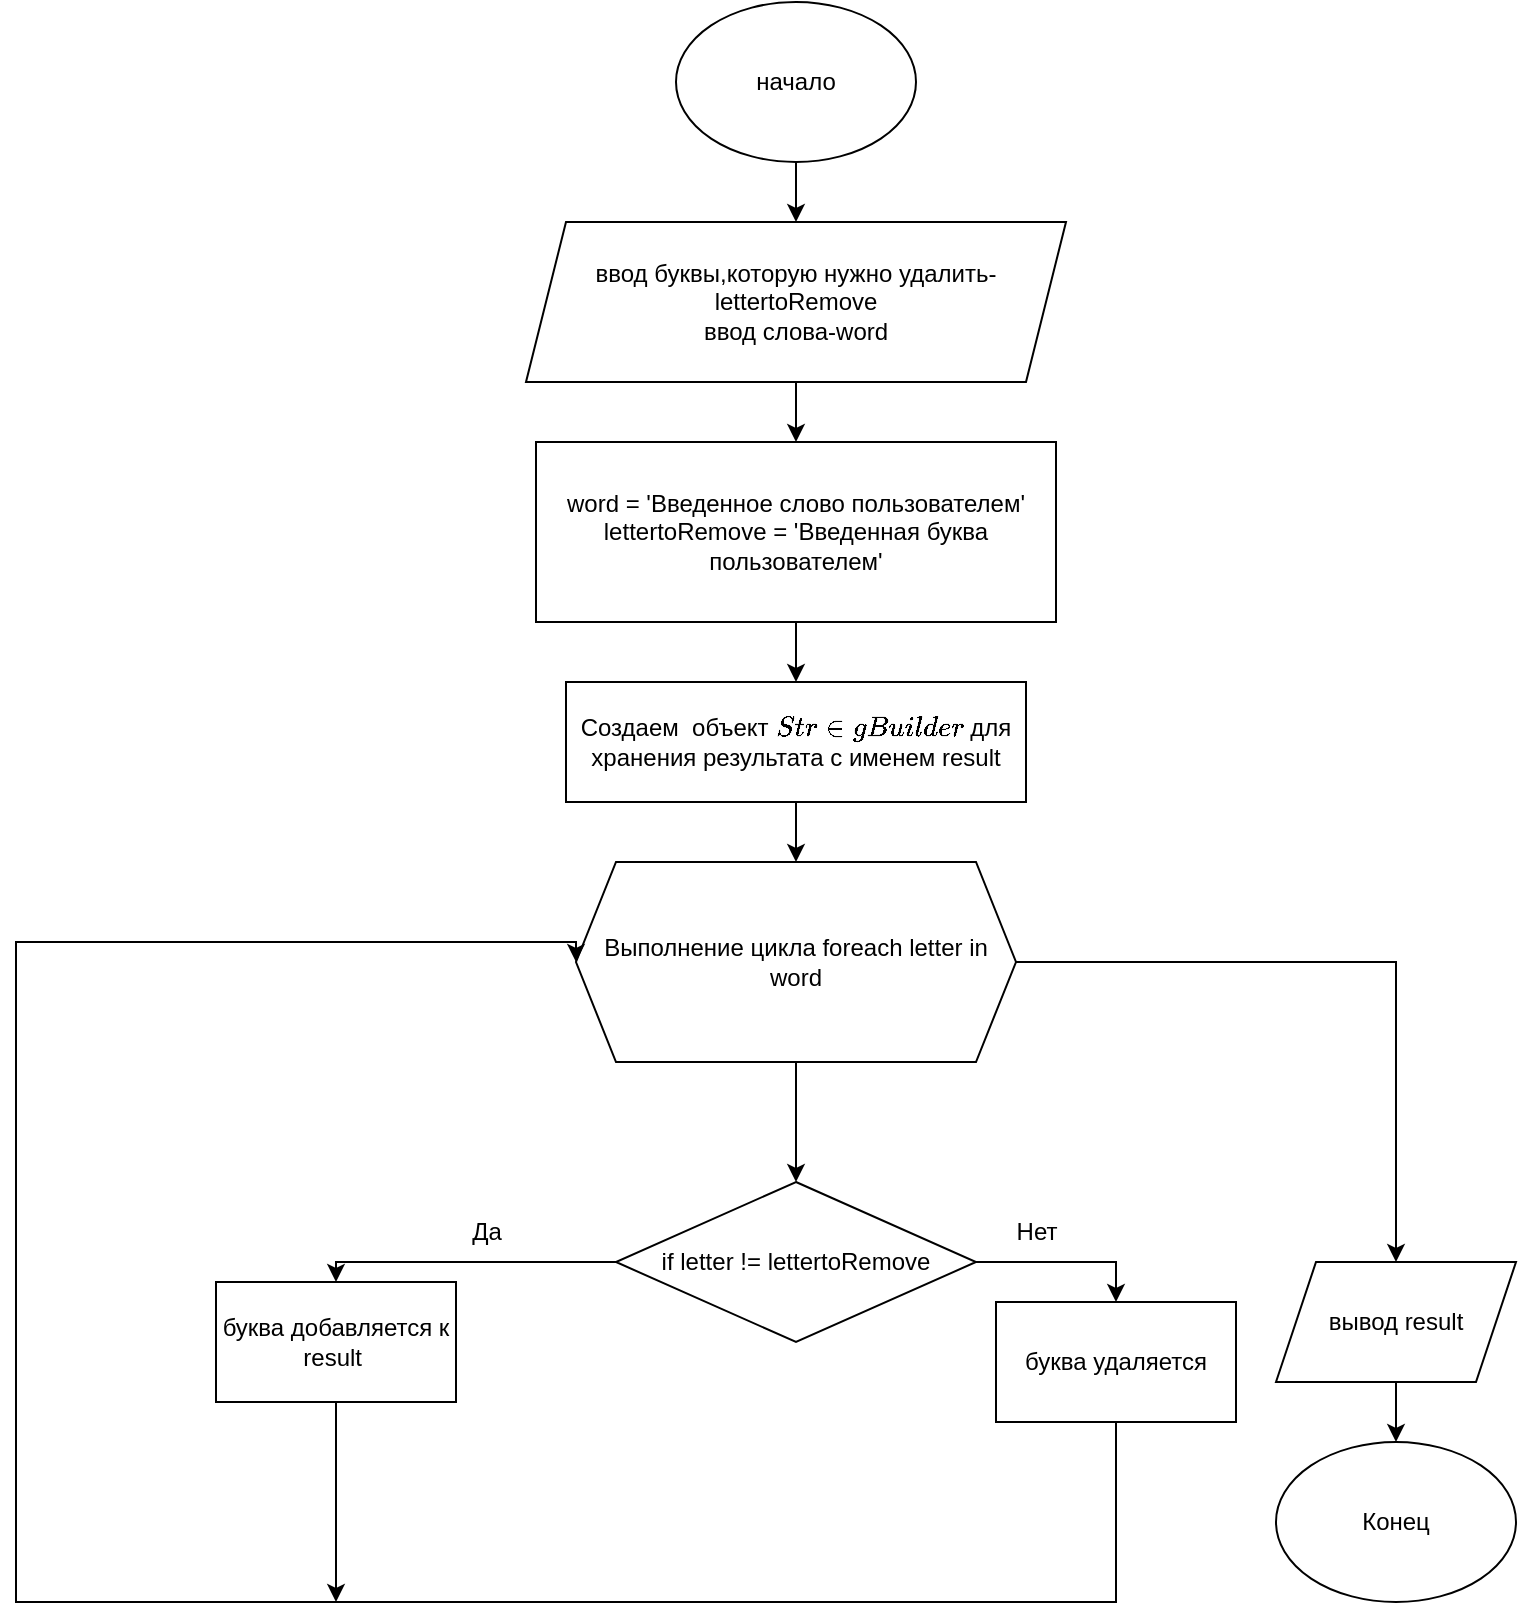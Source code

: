 <mxfile version="26.0.16">
  <diagram name="Страница — 1" id="uUdHPFXe82s1Ns-evCUG">
    <mxGraphModel dx="1687" dy="931" grid="1" gridSize="10" guides="1" tooltips="1" connect="1" arrows="1" fold="1" page="1" pageScale="1" pageWidth="827" pageHeight="1169" math="0" shadow="0">
      <root>
        <mxCell id="0" />
        <mxCell id="1" parent="0" />
        <mxCell id="XRV9YguSHLdoOT3q_Hpr-25" value="" style="edgeStyle=orthogonalEdgeStyle;rounded=0;orthogonalLoop=1;jettySize=auto;html=1;" edge="1" parent="1" source="XRV9YguSHLdoOT3q_Hpr-1" target="XRV9YguSHLdoOT3q_Hpr-2">
          <mxGeometry relative="1" as="geometry" />
        </mxCell>
        <mxCell id="XRV9YguSHLdoOT3q_Hpr-1" value="начало" style="ellipse;whiteSpace=wrap;html=1;" vertex="1" parent="1">
          <mxGeometry x="370" y="10" width="120" height="80" as="geometry" />
        </mxCell>
        <mxCell id="XRV9YguSHLdoOT3q_Hpr-26" value="" style="edgeStyle=orthogonalEdgeStyle;rounded=0;orthogonalLoop=1;jettySize=auto;html=1;" edge="1" parent="1" source="XRV9YguSHLdoOT3q_Hpr-2" target="XRV9YguSHLdoOT3q_Hpr-3">
          <mxGeometry relative="1" as="geometry" />
        </mxCell>
        <mxCell id="XRV9YguSHLdoOT3q_Hpr-2" value="ввод буквы,которую нужно удалить-lettertoRemove&lt;div&gt;ввод слова-word&lt;/div&gt;" style="shape=parallelogram;perimeter=parallelogramPerimeter;whiteSpace=wrap;html=1;fixedSize=1;" vertex="1" parent="1">
          <mxGeometry x="295" y="120" width="270" height="80" as="geometry" />
        </mxCell>
        <mxCell id="XRV9YguSHLdoOT3q_Hpr-32" value="" style="edgeStyle=orthogonalEdgeStyle;rounded=0;orthogonalLoop=1;jettySize=auto;html=1;" edge="1" parent="1" source="XRV9YguSHLdoOT3q_Hpr-3" target="XRV9YguSHLdoOT3q_Hpr-29">
          <mxGeometry relative="1" as="geometry" />
        </mxCell>
        <mxCell id="XRV9YguSHLdoOT3q_Hpr-3" value="word = &#39;Введенное слово пользователем&#39;&lt;br&gt;&lt;div&gt;&lt;span style=&quot;background-color: transparent; color: light-dark(rgb(0, 0, 0), rgb(255, 255, 255));&quot;&gt;lettertoRemove&amp;nbsp;&lt;/span&gt;= &#39;Введенная буква пользователем&#39;&lt;/div&gt;" style="rounded=0;whiteSpace=wrap;html=1;" vertex="1" parent="1">
          <mxGeometry x="300" y="230" width="260" height="90" as="geometry" />
        </mxCell>
        <mxCell id="XRV9YguSHLdoOT3q_Hpr-21" value="" style="edgeStyle=orthogonalEdgeStyle;rounded=0;orthogonalLoop=1;jettySize=auto;html=1;exitX=1;exitY=0.5;exitDx=0;exitDy=0;entryX=0.5;entryY=0;entryDx=0;entryDy=0;" edge="1" parent="1" source="XRV9YguSHLdoOT3q_Hpr-4" target="XRV9YguSHLdoOT3q_Hpr-22">
          <mxGeometry relative="1" as="geometry">
            <mxPoint x="730" y="810" as="targetPoint" />
            <Array as="points">
              <mxPoint x="730" y="490" />
            </Array>
          </mxGeometry>
        </mxCell>
        <mxCell id="XRV9YguSHLdoOT3q_Hpr-34" value="" style="edgeStyle=orthogonalEdgeStyle;rounded=0;orthogonalLoop=1;jettySize=auto;html=1;" edge="1" parent="1" source="XRV9YguSHLdoOT3q_Hpr-4" target="XRV9YguSHLdoOT3q_Hpr-5">
          <mxGeometry relative="1" as="geometry" />
        </mxCell>
        <mxCell id="XRV9YguSHLdoOT3q_Hpr-4" value="Выполнение цикла foreach letter in word" style="shape=hexagon;perimeter=hexagonPerimeter2;whiteSpace=wrap;html=1;fixedSize=1;" vertex="1" parent="1">
          <mxGeometry x="320" y="440" width="220" height="100" as="geometry" />
        </mxCell>
        <mxCell id="XRV9YguSHLdoOT3q_Hpr-8" value="" style="edgeStyle=orthogonalEdgeStyle;rounded=0;orthogonalLoop=1;jettySize=auto;html=1;" edge="1" parent="1" source="XRV9YguSHLdoOT3q_Hpr-5" target="XRV9YguSHLdoOT3q_Hpr-7">
          <mxGeometry relative="1" as="geometry">
            <Array as="points">
              <mxPoint x="200" y="640" />
            </Array>
          </mxGeometry>
        </mxCell>
        <mxCell id="XRV9YguSHLdoOT3q_Hpr-11" value="" style="edgeStyle=orthogonalEdgeStyle;rounded=0;orthogonalLoop=1;jettySize=auto;html=1;" edge="1" parent="1" source="XRV9YguSHLdoOT3q_Hpr-5" target="XRV9YguSHLdoOT3q_Hpr-10">
          <mxGeometry relative="1" as="geometry">
            <Array as="points">
              <mxPoint x="590" y="640" />
            </Array>
          </mxGeometry>
        </mxCell>
        <mxCell id="XRV9YguSHLdoOT3q_Hpr-5" value="if letter != lettertoRemove" style="rhombus;whiteSpace=wrap;html=1;" vertex="1" parent="1">
          <mxGeometry x="340" y="600" width="180" height="80" as="geometry" />
        </mxCell>
        <mxCell id="XRV9YguSHLdoOT3q_Hpr-19" value="" style="edgeStyle=orthogonalEdgeStyle;rounded=0;orthogonalLoop=1;jettySize=auto;html=1;" edge="1" parent="1" source="XRV9YguSHLdoOT3q_Hpr-7">
          <mxGeometry relative="1" as="geometry">
            <mxPoint x="200" y="810" as="targetPoint" />
          </mxGeometry>
        </mxCell>
        <mxCell id="XRV9YguSHLdoOT3q_Hpr-7" value="буква добавляется к result&amp;nbsp;" style="whiteSpace=wrap;html=1;" vertex="1" parent="1">
          <mxGeometry x="140" y="650" width="120" height="60" as="geometry" />
        </mxCell>
        <mxCell id="XRV9YguSHLdoOT3q_Hpr-9" value="Да" style="text;html=1;align=center;verticalAlign=middle;resizable=0;points=[];autosize=1;strokeColor=none;fillColor=none;" vertex="1" parent="1">
          <mxGeometry x="255" y="610" width="40" height="30" as="geometry" />
        </mxCell>
        <mxCell id="XRV9YguSHLdoOT3q_Hpr-17" value="" style="edgeStyle=orthogonalEdgeStyle;rounded=0;orthogonalLoop=1;jettySize=auto;html=1;entryX=0;entryY=0.5;entryDx=0;entryDy=0;" edge="1" parent="1" source="XRV9YguSHLdoOT3q_Hpr-10" target="XRV9YguSHLdoOT3q_Hpr-4">
          <mxGeometry relative="1" as="geometry">
            <Array as="points">
              <mxPoint x="590" y="810" />
              <mxPoint x="40" y="810" />
              <mxPoint x="40" y="480" />
              <mxPoint x="320" y="480" />
            </Array>
          </mxGeometry>
        </mxCell>
        <mxCell id="XRV9YguSHLdoOT3q_Hpr-10" value="буква удаляется" style="whiteSpace=wrap;html=1;" vertex="1" parent="1">
          <mxGeometry x="530" y="660" width="120" height="60" as="geometry" />
        </mxCell>
        <mxCell id="XRV9YguSHLdoOT3q_Hpr-13" value="Нет" style="text;html=1;align=center;verticalAlign=middle;resizable=0;points=[];autosize=1;strokeColor=none;fillColor=none;" vertex="1" parent="1">
          <mxGeometry x="530" y="610" width="40" height="30" as="geometry" />
        </mxCell>
        <mxCell id="XRV9YguSHLdoOT3q_Hpr-24" value="" style="edgeStyle=orthogonalEdgeStyle;rounded=0;orthogonalLoop=1;jettySize=auto;html=1;" edge="1" parent="1" source="XRV9YguSHLdoOT3q_Hpr-22" target="XRV9YguSHLdoOT3q_Hpr-23">
          <mxGeometry relative="1" as="geometry">
            <Array as="points">
              <mxPoint x="730" y="780" />
              <mxPoint x="730" y="780" />
            </Array>
          </mxGeometry>
        </mxCell>
        <mxCell id="XRV9YguSHLdoOT3q_Hpr-22" value="вывод result" style="shape=parallelogram;perimeter=parallelogramPerimeter;whiteSpace=wrap;html=1;fixedSize=1;" vertex="1" parent="1">
          <mxGeometry x="670" y="640" width="120" height="60" as="geometry" />
        </mxCell>
        <mxCell id="XRV9YguSHLdoOT3q_Hpr-23" value="Конец" style="ellipse;whiteSpace=wrap;html=1;" vertex="1" parent="1">
          <mxGeometry x="670" y="730" width="120" height="80" as="geometry" />
        </mxCell>
        <mxCell id="XRV9YguSHLdoOT3q_Hpr-33" value="" style="edgeStyle=orthogonalEdgeStyle;rounded=0;orthogonalLoop=1;jettySize=auto;html=1;" edge="1" parent="1" source="XRV9YguSHLdoOT3q_Hpr-29" target="XRV9YguSHLdoOT3q_Hpr-4">
          <mxGeometry relative="1" as="geometry" />
        </mxCell>
        <mxCell id="XRV9YguSHLdoOT3q_Hpr-29" value="Создаем&amp;nbsp; объект `StringBuilder` для хранения результата с именем result" style="whiteSpace=wrap;html=1;" vertex="1" parent="1">
          <mxGeometry x="315" y="350" width="230" height="60" as="geometry" />
        </mxCell>
      </root>
    </mxGraphModel>
  </diagram>
</mxfile>
